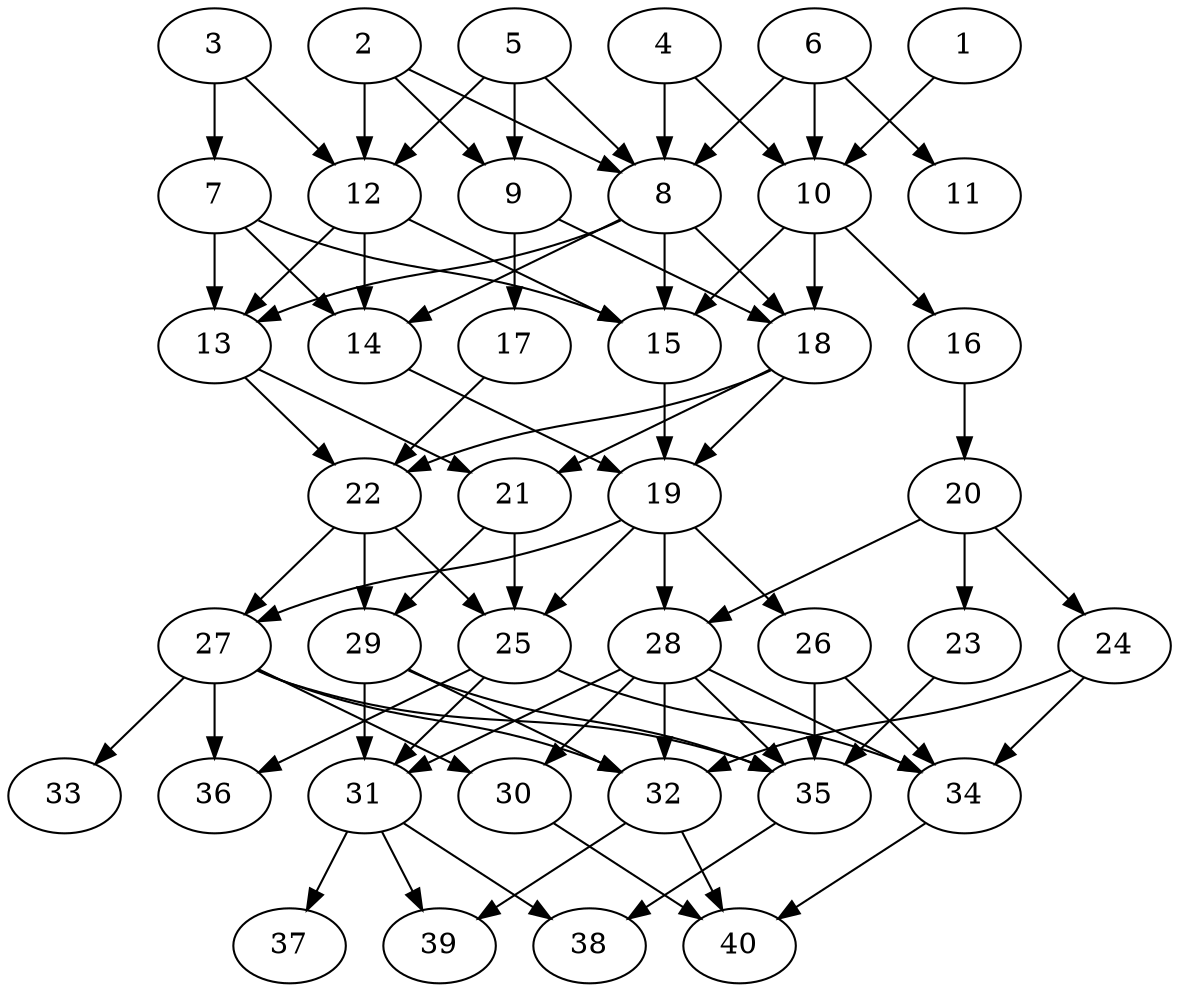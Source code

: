 // DAG automatically generated by daggen at Thu Oct  3 14:06:50 2019
// ./daggen --dot -n 40 --ccr 0.5 --fat 0.5 --regular 0.7 --density 0.6 --mindata 5242880 --maxdata 52428800 
digraph G {
  1 [size="29958144", alpha="0.15", expect_size="14979072"] 
  1 -> 10 [size ="14979072"]
  2 [size="52955136", alpha="0.09", expect_size="26477568"] 
  2 -> 8 [size ="26477568"]
  2 -> 9 [size ="26477568"]
  2 -> 12 [size ="26477568"]
  3 [size="84572160", alpha="0.13", expect_size="42286080"] 
  3 -> 7 [size ="42286080"]
  3 -> 12 [size ="42286080"]
  4 [size="90961920", alpha="0.15", expect_size="45480960"] 
  4 -> 8 [size ="45480960"]
  4 -> 10 [size ="45480960"]
  5 [size="30531584", alpha="0.10", expect_size="15265792"] 
  5 -> 8 [size ="15265792"]
  5 -> 9 [size ="15265792"]
  5 -> 12 [size ="15265792"]
  6 [size="62148608", alpha="0.00", expect_size="31074304"] 
  6 -> 8 [size ="31074304"]
  6 -> 10 [size ="31074304"]
  6 -> 11 [size ="31074304"]
  7 [size="98715648", alpha="0.05", expect_size="49357824"] 
  7 -> 13 [size ="49357824"]
  7 -> 14 [size ="49357824"]
  7 -> 15 [size ="49357824"]
  8 [size="49750016", alpha="0.09", expect_size="24875008"] 
  8 -> 13 [size ="24875008"]
  8 -> 14 [size ="24875008"]
  8 -> 15 [size ="24875008"]
  8 -> 18 [size ="24875008"]
  9 [size="22996992", alpha="0.04", expect_size="11498496"] 
  9 -> 17 [size ="11498496"]
  9 -> 18 [size ="11498496"]
  10 [size="33089536", alpha="0.00", expect_size="16544768"] 
  10 -> 15 [size ="16544768"]
  10 -> 16 [size ="16544768"]
  10 -> 18 [size ="16544768"]
  11 [size="67158016", alpha="0.10", expect_size="33579008"] 
  12 [size="41943040", alpha="0.15", expect_size="20971520"] 
  12 -> 13 [size ="20971520"]
  12 -> 14 [size ="20971520"]
  12 -> 15 [size ="20971520"]
  13 [size="82192384", alpha="0.05", expect_size="41096192"] 
  13 -> 21 [size ="41096192"]
  13 -> 22 [size ="41096192"]
  14 [size="51349504", alpha="0.12", expect_size="25674752"] 
  14 -> 19 [size ="25674752"]
  15 [size="29884416", alpha="0.09", expect_size="14942208"] 
  15 -> 19 [size ="14942208"]
  16 [size="76478464", alpha="0.05", expect_size="38239232"] 
  16 -> 20 [size ="38239232"]
  17 [size="78495744", alpha="0.07", expect_size="39247872"] 
  17 -> 22 [size ="39247872"]
  18 [size="104212480", alpha="0.18", expect_size="52106240"] 
  18 -> 19 [size ="52106240"]
  18 -> 21 [size ="52106240"]
  18 -> 22 [size ="52106240"]
  19 [size="50178048", alpha="0.20", expect_size="25089024"] 
  19 -> 25 [size ="25089024"]
  19 -> 26 [size ="25089024"]
  19 -> 27 [size ="25089024"]
  19 -> 28 [size ="25089024"]
  20 [size="68993024", alpha="0.19", expect_size="34496512"] 
  20 -> 23 [size ="34496512"]
  20 -> 24 [size ="34496512"]
  20 -> 28 [size ="34496512"]
  21 [size="70651904", alpha="0.03", expect_size="35325952"] 
  21 -> 25 [size ="35325952"]
  21 -> 29 [size ="35325952"]
  22 [size="25608192", alpha="0.16", expect_size="12804096"] 
  22 -> 25 [size ="12804096"]
  22 -> 27 [size ="12804096"]
  22 -> 29 [size ="12804096"]
  23 [size="96382976", alpha="0.04", expect_size="48191488"] 
  23 -> 35 [size ="48191488"]
  24 [size="26912768", alpha="0.10", expect_size="13456384"] 
  24 -> 32 [size ="13456384"]
  24 -> 34 [size ="13456384"]
  25 [size="85667840", alpha="0.20", expect_size="42833920"] 
  25 -> 31 [size ="42833920"]
  25 -> 34 [size ="42833920"]
  25 -> 36 [size ="42833920"]
  26 [size="33474560", alpha="0.00", expect_size="16737280"] 
  26 -> 34 [size ="16737280"]
  26 -> 35 [size ="16737280"]
  27 [size="59146240", alpha="0.20", expect_size="29573120"] 
  27 -> 30 [size ="29573120"]
  27 -> 32 [size ="29573120"]
  27 -> 33 [size ="29573120"]
  27 -> 35 [size ="29573120"]
  27 -> 36 [size ="29573120"]
  28 [size="93140992", alpha="0.08", expect_size="46570496"] 
  28 -> 30 [size ="46570496"]
  28 -> 31 [size ="46570496"]
  28 -> 32 [size ="46570496"]
  28 -> 34 [size ="46570496"]
  28 -> 35 [size ="46570496"]
  29 [size="83234816", alpha="0.18", expect_size="41617408"] 
  29 -> 31 [size ="41617408"]
  29 -> 32 [size ="41617408"]
  29 -> 35 [size ="41617408"]
  30 [size="82110464", alpha="0.13", expect_size="41055232"] 
  30 -> 40 [size ="41055232"]
  31 [size="79292416", alpha="0.00", expect_size="39646208"] 
  31 -> 37 [size ="39646208"]
  31 -> 38 [size ="39646208"]
  31 -> 39 [size ="39646208"]
  32 [size="94255104", alpha="0.14", expect_size="47127552"] 
  32 -> 39 [size ="47127552"]
  32 -> 40 [size ="47127552"]
  33 [size="75098112", alpha="0.03", expect_size="37549056"] 
  34 [size="95905792", alpha="0.01", expect_size="47952896"] 
  34 -> 40 [size ="47952896"]
  35 [size="48416768", alpha="0.03", expect_size="24208384"] 
  35 -> 38 [size ="24208384"]
  36 [size="47046656", alpha="0.19", expect_size="23523328"] 
  37 [size="49088512", alpha="0.09", expect_size="24544256"] 
  38 [size="48398336", alpha="0.19", expect_size="24199168"] 
  39 [size="84240384", alpha="0.17", expect_size="42120192"] 
  40 [size="74760192", alpha="0.08", expect_size="37380096"] 
}
